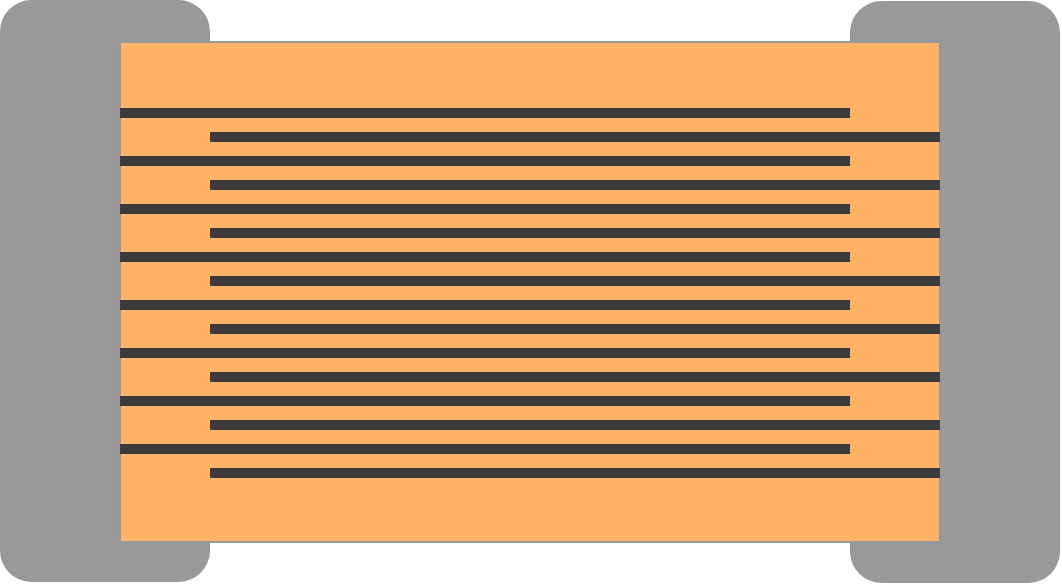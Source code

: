 <mxfile version="24.4.13" type="device">
  <diagram name="Page-1" id="p48YxJepe2sF8E30DlXJ">
    <mxGraphModel dx="954" dy="765" grid="1" gridSize="10" guides="1" tooltips="1" connect="1" arrows="1" fold="1" page="1" pageScale="1" pageWidth="827" pageHeight="1169" math="0" shadow="0">
      <root>
        <mxCell id="0" />
        <mxCell id="1" parent="0" />
        <mxCell id="iwzi8jJIcel54I9nnIoI-1" value="" style="rounded=1;whiteSpace=wrap;html=1;strokeColor=none;fillColor=#999999;" vertex="1" parent="1">
          <mxGeometry x="110" y="219" width="105" height="291" as="geometry" />
        </mxCell>
        <mxCell id="iwzi8jJIcel54I9nnIoI-2" value="" style="rounded=1;whiteSpace=wrap;html=1;strokeColor=none;fillColor=#999999;" vertex="1" parent="1">
          <mxGeometry x="535" y="219.5" width="105" height="291" as="geometry" />
        </mxCell>
        <mxCell id="6DAXsqYL1HOHc4zkqEM2-4" value="" style="rounded=0;whiteSpace=wrap;html=1;strokeColor=#989898;fillColor=#FFB366;" parent="1" vertex="1">
          <mxGeometry x="170" y="240" width="410" height="250" as="geometry" />
        </mxCell>
        <mxCell id="6DAXsqYL1HOHc4zkqEM2-14" value="" style="rounded=0;whiteSpace=wrap;html=1;fillColor=#3B3B3B;strokeWidth=1;strokeColor=none;" parent="1" vertex="1">
          <mxGeometry x="215" y="285" width="365" height="5" as="geometry" />
        </mxCell>
        <mxCell id="6DAXsqYL1HOHc4zkqEM2-21" value="" style="rounded=0;whiteSpace=wrap;html=1;fillColor=#3B3B3B;strokeWidth=1;strokeColor=none;" parent="1" vertex="1">
          <mxGeometry x="170" y="273" width="365" height="5" as="geometry" />
        </mxCell>
        <mxCell id="6DAXsqYL1HOHc4zkqEM2-23" value="" style="rounded=0;whiteSpace=wrap;html=1;fillColor=#3B3B3B;strokeWidth=1;strokeColor=none;" parent="1" vertex="1">
          <mxGeometry x="215" y="309" width="365" height="5" as="geometry" />
        </mxCell>
        <mxCell id="6DAXsqYL1HOHc4zkqEM2-24" value="" style="rounded=0;whiteSpace=wrap;html=1;fillColor=#3B3B3B;strokeWidth=1;strokeColor=none;" parent="1" vertex="1">
          <mxGeometry x="170" y="297" width="365" height="5" as="geometry" />
        </mxCell>
        <mxCell id="6DAXsqYL1HOHc4zkqEM2-25" value="" style="rounded=0;whiteSpace=wrap;html=1;fillColor=#3B3B3B;strokeWidth=1;strokeColor=none;" parent="1" vertex="1">
          <mxGeometry x="215" y="333" width="365" height="5" as="geometry" />
        </mxCell>
        <mxCell id="6DAXsqYL1HOHc4zkqEM2-26" value="" style="rounded=0;whiteSpace=wrap;html=1;fillColor=#3B3B3B;strokeWidth=1;strokeColor=none;" parent="1" vertex="1">
          <mxGeometry x="170" y="321" width="365" height="5" as="geometry" />
        </mxCell>
        <mxCell id="6DAXsqYL1HOHc4zkqEM2-27" value="" style="rounded=0;whiteSpace=wrap;html=1;fillColor=#3B3B3B;strokeWidth=1;strokeColor=none;" parent="1" vertex="1">
          <mxGeometry x="215" y="357" width="365" height="5" as="geometry" />
        </mxCell>
        <mxCell id="6DAXsqYL1HOHc4zkqEM2-28" value="" style="rounded=0;whiteSpace=wrap;html=1;fillColor=#3B3B3B;strokeWidth=1;strokeColor=none;" parent="1" vertex="1">
          <mxGeometry x="170" y="345" width="365" height="5" as="geometry" />
        </mxCell>
        <mxCell id="6DAXsqYL1HOHc4zkqEM2-29" value="" style="rounded=0;whiteSpace=wrap;html=1;fillColor=#3B3B3B;strokeWidth=1;strokeColor=none;" parent="1" vertex="1">
          <mxGeometry x="215" y="381" width="365" height="5" as="geometry" />
        </mxCell>
        <mxCell id="6DAXsqYL1HOHc4zkqEM2-30" value="" style="rounded=0;whiteSpace=wrap;html=1;fillColor=#3B3B3B;strokeWidth=1;strokeColor=none;" parent="1" vertex="1">
          <mxGeometry x="170" y="369" width="365" height="5" as="geometry" />
        </mxCell>
        <mxCell id="6DAXsqYL1HOHc4zkqEM2-31" value="" style="rounded=0;whiteSpace=wrap;html=1;fillColor=#3B3B3B;strokeWidth=1;strokeColor=none;" parent="1" vertex="1">
          <mxGeometry x="215" y="405" width="365" height="5" as="geometry" />
        </mxCell>
        <mxCell id="6DAXsqYL1HOHc4zkqEM2-32" value="" style="rounded=0;whiteSpace=wrap;html=1;fillColor=#3B3B3B;strokeWidth=1;strokeColor=none;" parent="1" vertex="1">
          <mxGeometry x="170" y="393" width="365" height="5" as="geometry" />
        </mxCell>
        <mxCell id="6DAXsqYL1HOHc4zkqEM2-33" value="" style="rounded=0;whiteSpace=wrap;html=1;fillColor=#3B3B3B;strokeWidth=1;strokeColor=none;" parent="1" vertex="1">
          <mxGeometry x="215" y="429" width="365" height="5" as="geometry" />
        </mxCell>
        <mxCell id="6DAXsqYL1HOHc4zkqEM2-34" value="" style="rounded=0;whiteSpace=wrap;html=1;fillColor=#3B3B3B;strokeWidth=1;strokeColor=none;" parent="1" vertex="1">
          <mxGeometry x="170" y="417" width="365" height="5" as="geometry" />
        </mxCell>
        <mxCell id="6DAXsqYL1HOHc4zkqEM2-35" value="" style="rounded=0;whiteSpace=wrap;html=1;fillColor=#3B3B3B;strokeWidth=1;strokeColor=none;" parent="1" vertex="1">
          <mxGeometry x="215" y="453" width="365" height="5" as="geometry" />
        </mxCell>
        <mxCell id="6DAXsqYL1HOHc4zkqEM2-36" value="" style="rounded=0;whiteSpace=wrap;html=1;fillColor=#3B3B3B;strokeWidth=1;strokeColor=none;" parent="1" vertex="1">
          <mxGeometry x="170" y="441" width="365" height="5" as="geometry" />
        </mxCell>
      </root>
    </mxGraphModel>
  </diagram>
</mxfile>
